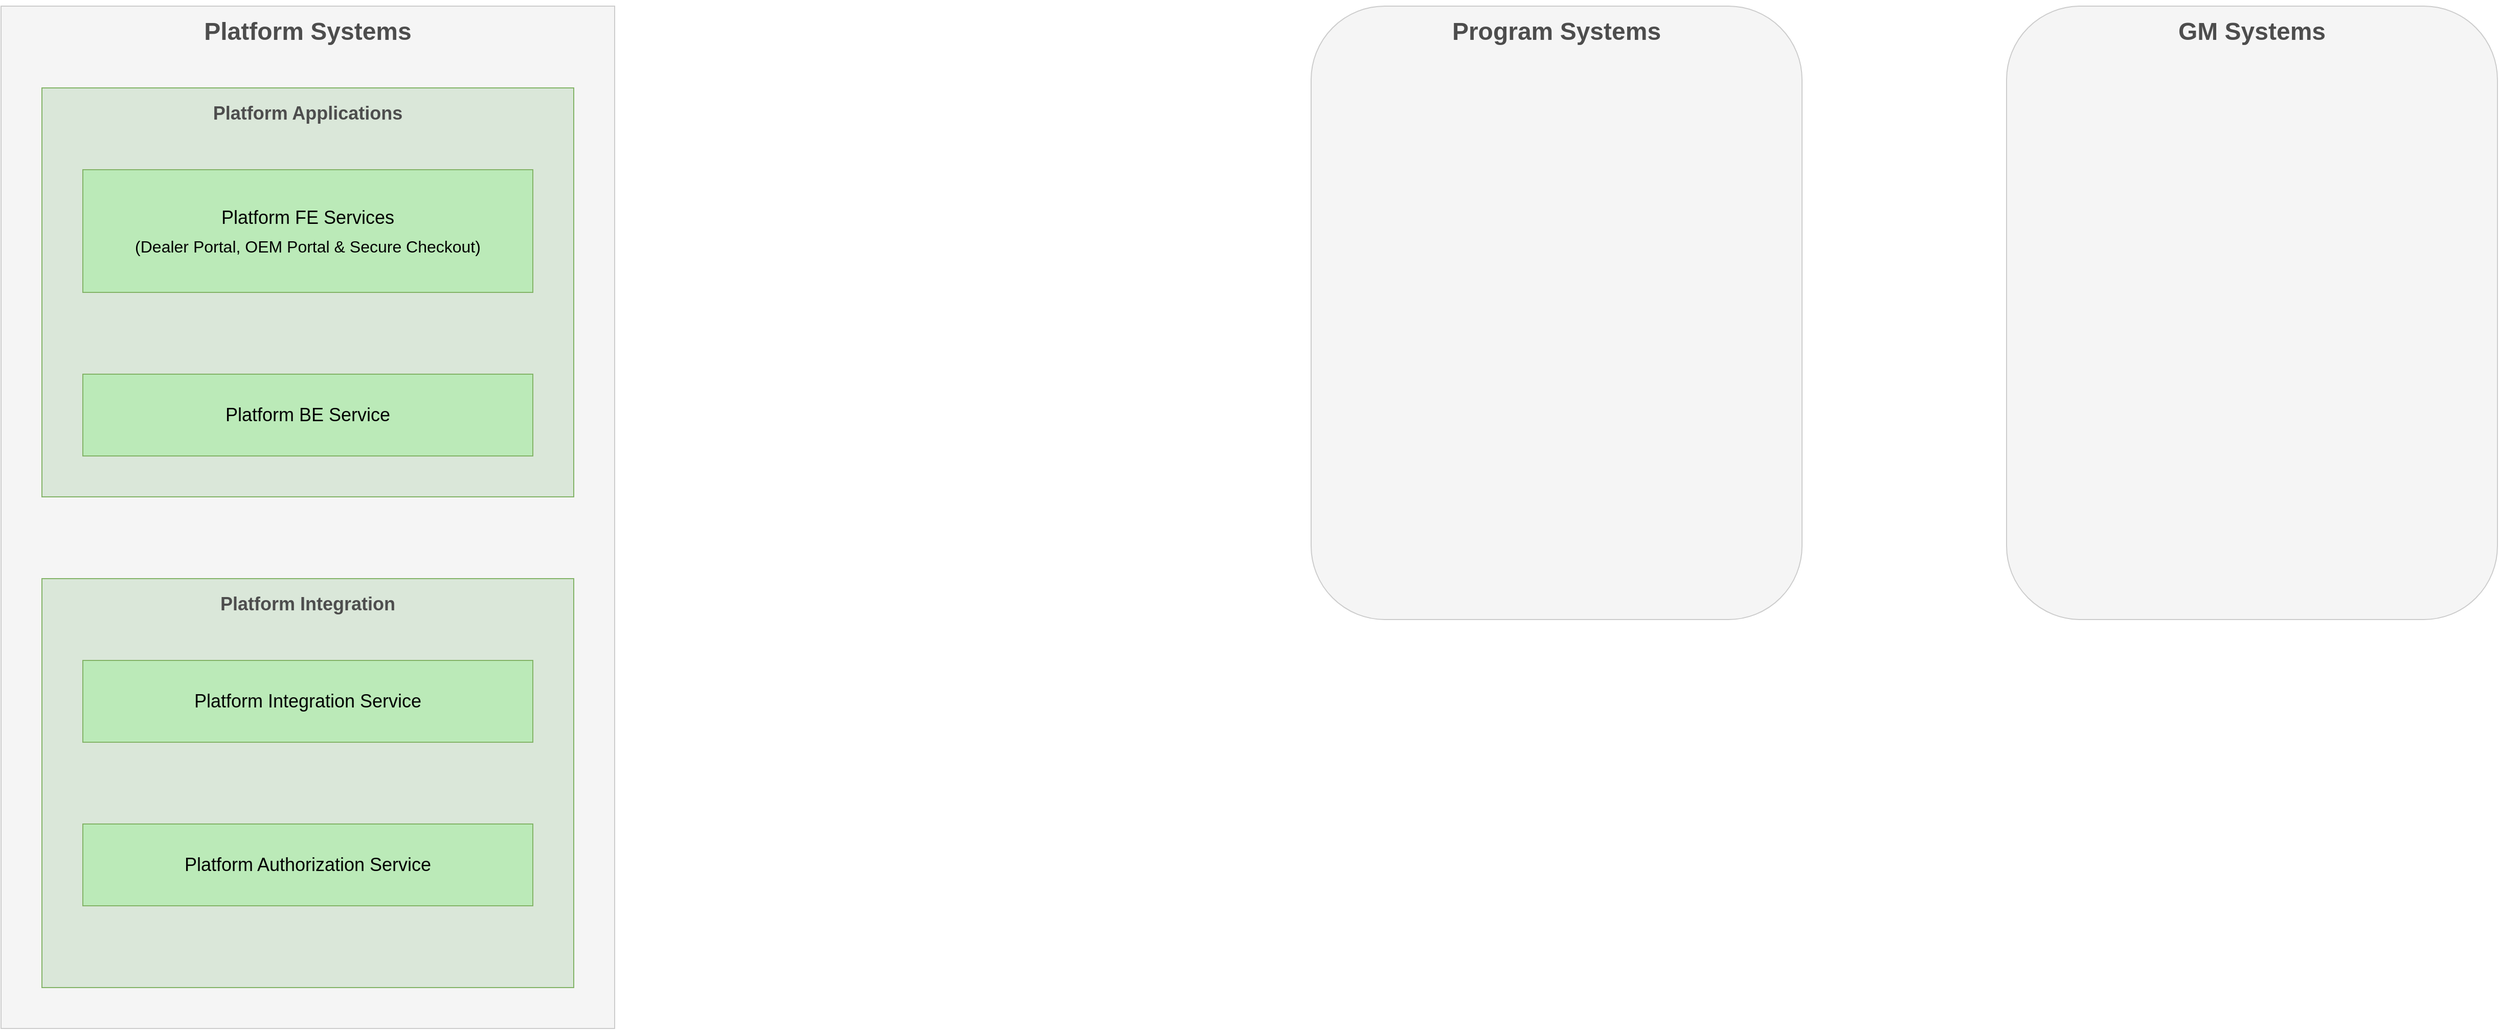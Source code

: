 <mxfile version="26.0.16">
  <diagram name="Page-1" id="CDsjLTWLwzHJAGwnAPml">
    <mxGraphModel dx="3017" dy="1243" grid="1" gridSize="10" guides="1" tooltips="1" connect="1" arrows="1" fold="1" page="1" pageScale="1" pageWidth="827" pageHeight="1169" math="0" shadow="0">
      <root>
        <mxCell id="0" />
        <mxCell id="1" parent="0" />
        <mxCell id="L-U1fICnltMbJxQBlIye-2" value="" style="rounded=0;whiteSpace=wrap;html=1;fillColor=#f5f5f5;fontColor=#333333;strokeColor=#CCCCCC;" vertex="1" parent="1">
          <mxGeometry x="-40" y="160" width="600" height="1000" as="geometry" />
        </mxCell>
        <mxCell id="L-U1fICnltMbJxQBlIye-3" value="" style="rounded=1;whiteSpace=wrap;html=1;fillColor=#f5f5f5;fontColor=#333333;strokeColor=#CCCCCC;" vertex="1" parent="1">
          <mxGeometry x="1241" y="160" width="480" height="600" as="geometry" />
        </mxCell>
        <mxCell id="L-U1fICnltMbJxQBlIye-4" value="" style="rounded=1;whiteSpace=wrap;html=1;fillColor=#f5f5f5;fontColor=#333333;strokeColor=#CCCCCC;" vertex="1" parent="1">
          <mxGeometry x="1921" y="160" width="480" height="600" as="geometry" />
        </mxCell>
        <mxCell id="L-U1fICnltMbJxQBlIye-5" value="&lt;h1&gt;&lt;b&gt;Platform Systems&lt;/b&gt;&lt;/h1&gt;" style="text;html=1;align=center;verticalAlign=middle;whiteSpace=wrap;rounded=0;fontColor=#4D4D4D;" vertex="1" parent="1">
          <mxGeometry x="125" y="170" width="270" height="30" as="geometry" />
        </mxCell>
        <mxCell id="L-U1fICnltMbJxQBlIye-6" value="&lt;h1&gt;&lt;b&gt;Program Systems&lt;/b&gt;&lt;/h1&gt;" style="text;html=1;align=center;verticalAlign=middle;whiteSpace=wrap;rounded=0;fontColor=#4D4D4D;" vertex="1" parent="1">
          <mxGeometry x="1346" y="170" width="270" height="30" as="geometry" />
        </mxCell>
        <mxCell id="L-U1fICnltMbJxQBlIye-7" value="&lt;h1&gt;&lt;b&gt;GM Systems&lt;/b&gt;&lt;/h1&gt;" style="text;html=1;align=center;verticalAlign=middle;whiteSpace=wrap;rounded=0;fontColor=#4D4D4D;" vertex="1" parent="1">
          <mxGeometry x="2026" y="170" width="270" height="30" as="geometry" />
        </mxCell>
        <mxCell id="L-U1fICnltMbJxQBlIye-8" value="" style="rounded=0;whiteSpace=wrap;html=1;fillColor=#DAE7D9;strokeColor=#82b366;fillStyle=auto;" vertex="1" parent="1">
          <mxGeometry y="240" width="520" height="400" as="geometry" />
        </mxCell>
        <mxCell id="L-U1fICnltMbJxQBlIye-9" value="&lt;h2&gt;&lt;b&gt;Platform Applications&lt;/b&gt;&lt;/h2&gt;" style="text;html=1;align=center;verticalAlign=middle;whiteSpace=wrap;rounded=0;fontColor=#4D4D4D;" vertex="1" parent="1">
          <mxGeometry x="125" y="250" width="270" height="30" as="geometry" />
        </mxCell>
        <mxCell id="L-U1fICnltMbJxQBlIye-11" value="&lt;font style=&quot;line-height: 170%;&quot;&gt;&lt;font style=&quot;font-size: 18px; line-height: 170%;&quot;&gt;Platform FE Services&lt;/font&gt;&lt;br&gt;&lt;span&gt;&lt;font style=&quot;font-size: 16px; line-height: 170%;&quot;&gt;(Dealer Portal, OEM Portal &amp;amp; Secure Checkout)&lt;/font&gt;&lt;/span&gt;&lt;/font&gt;" style="rounded=0;whiteSpace=wrap;html=1;fillColor=#BBEAB8;strokeColor=#82b366;" vertex="1" parent="1">
          <mxGeometry x="40" y="320" width="440" height="120" as="geometry" />
        </mxCell>
        <mxCell id="L-U1fICnltMbJxQBlIye-12" value="&lt;font style=&quot;line-height: 160%;&quot;&gt;&lt;font style=&quot;font-size: 18px; line-height: 160%;&quot;&gt;Platform BE Service&lt;/font&gt;&lt;br&gt;&lt;/font&gt;" style="rounded=0;whiteSpace=wrap;html=1;fillColor=#BBEAB8;strokeColor=#82b366;" vertex="1" parent="1">
          <mxGeometry x="40" y="520" width="440" height="80" as="geometry" />
        </mxCell>
        <mxCell id="L-U1fICnltMbJxQBlIye-13" value="" style="rounded=0;whiteSpace=wrap;html=1;fillColor=#DAE7D9;strokeColor=#82b366;fillStyle=auto;" vertex="1" parent="1">
          <mxGeometry y="720" width="520" height="400" as="geometry" />
        </mxCell>
        <mxCell id="L-U1fICnltMbJxQBlIye-14" value="&lt;h2&gt;&lt;b&gt;Platform Integration&lt;/b&gt;&lt;/h2&gt;" style="text;html=1;align=center;verticalAlign=middle;whiteSpace=wrap;rounded=0;fontColor=#4D4D4D;" vertex="1" parent="1">
          <mxGeometry x="125" y="730" width="270" height="30" as="geometry" />
        </mxCell>
        <mxCell id="L-U1fICnltMbJxQBlIye-15" value="&lt;font style=&quot;line-height: 160%;&quot;&gt;&lt;font style=&quot;font-size: 18px; line-height: 160%;&quot;&gt;Platform Integration Service&lt;/font&gt;&lt;br&gt;&lt;/font&gt;" style="rounded=0;whiteSpace=wrap;html=1;fillColor=#BBEAB8;strokeColor=#82b366;" vertex="1" parent="1">
          <mxGeometry x="40" y="800" width="440" height="80" as="geometry" />
        </mxCell>
        <mxCell id="L-U1fICnltMbJxQBlIye-16" value="&lt;font style=&quot;line-height: 160%;&quot;&gt;&lt;font style=&quot;font-size: 18px; line-height: 160%;&quot;&gt;Platform Authorization Service&lt;/font&gt;&lt;br&gt;&lt;/font&gt;" style="rounded=0;whiteSpace=wrap;html=1;fillColor=#BBEAB8;strokeColor=#82b366;" vertex="1" parent="1">
          <mxGeometry x="40" y="960" width="440" height="80" as="geometry" />
        </mxCell>
      </root>
    </mxGraphModel>
  </diagram>
</mxfile>
